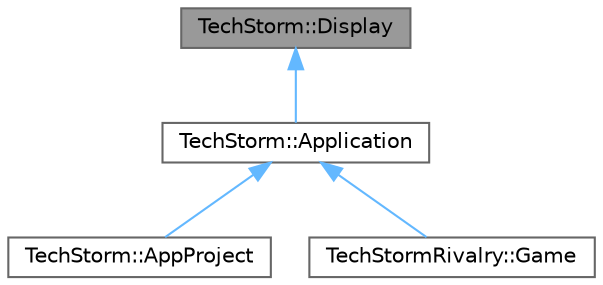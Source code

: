 digraph "TechStorm::Display"
{
 // LATEX_PDF_SIZE
  bgcolor="transparent";
  edge [fontname=Helvetica,fontsize=10,labelfontname=Helvetica,labelfontsize=10];
  node [fontname=Helvetica,fontsize=10,shape=box,height=0.2,width=0.4];
  Node1 [id="Node000001",label="TechStorm::Display",height=0.2,width=0.4,color="gray40", fillcolor="grey60", style="filled", fontcolor="black",tooltip=" "];
  Node1 -> Node2 [id="edge1_Node000001_Node000002",dir="back",color="steelblue1",style="solid",tooltip=" "];
  Node2 [id="Node000002",label="TechStorm::Application",height=0.2,width=0.4,color="gray40", fillcolor="white", style="filled",URL="$class_tech_storm_1_1_application.html",tooltip=" "];
  Node2 -> Node3 [id="edge2_Node000002_Node000003",dir="back",color="steelblue1",style="solid",tooltip=" "];
  Node3 [id="Node000003",label="TechStorm::AppProject",height=0.2,width=0.4,color="gray40", fillcolor="white", style="filled",URL="$class_tech_storm_1_1_app_project.html",tooltip=" "];
  Node2 -> Node4 [id="edge3_Node000002_Node000004",dir="back",color="steelblue1",style="solid",tooltip=" "];
  Node4 [id="Node000004",label="TechStormRivalry::Game",height=0.2,width=0.4,color="gray40", fillcolor="white", style="filled",URL="$class_tech_storm_rivalry_1_1_game.html",tooltip=" "];
}
